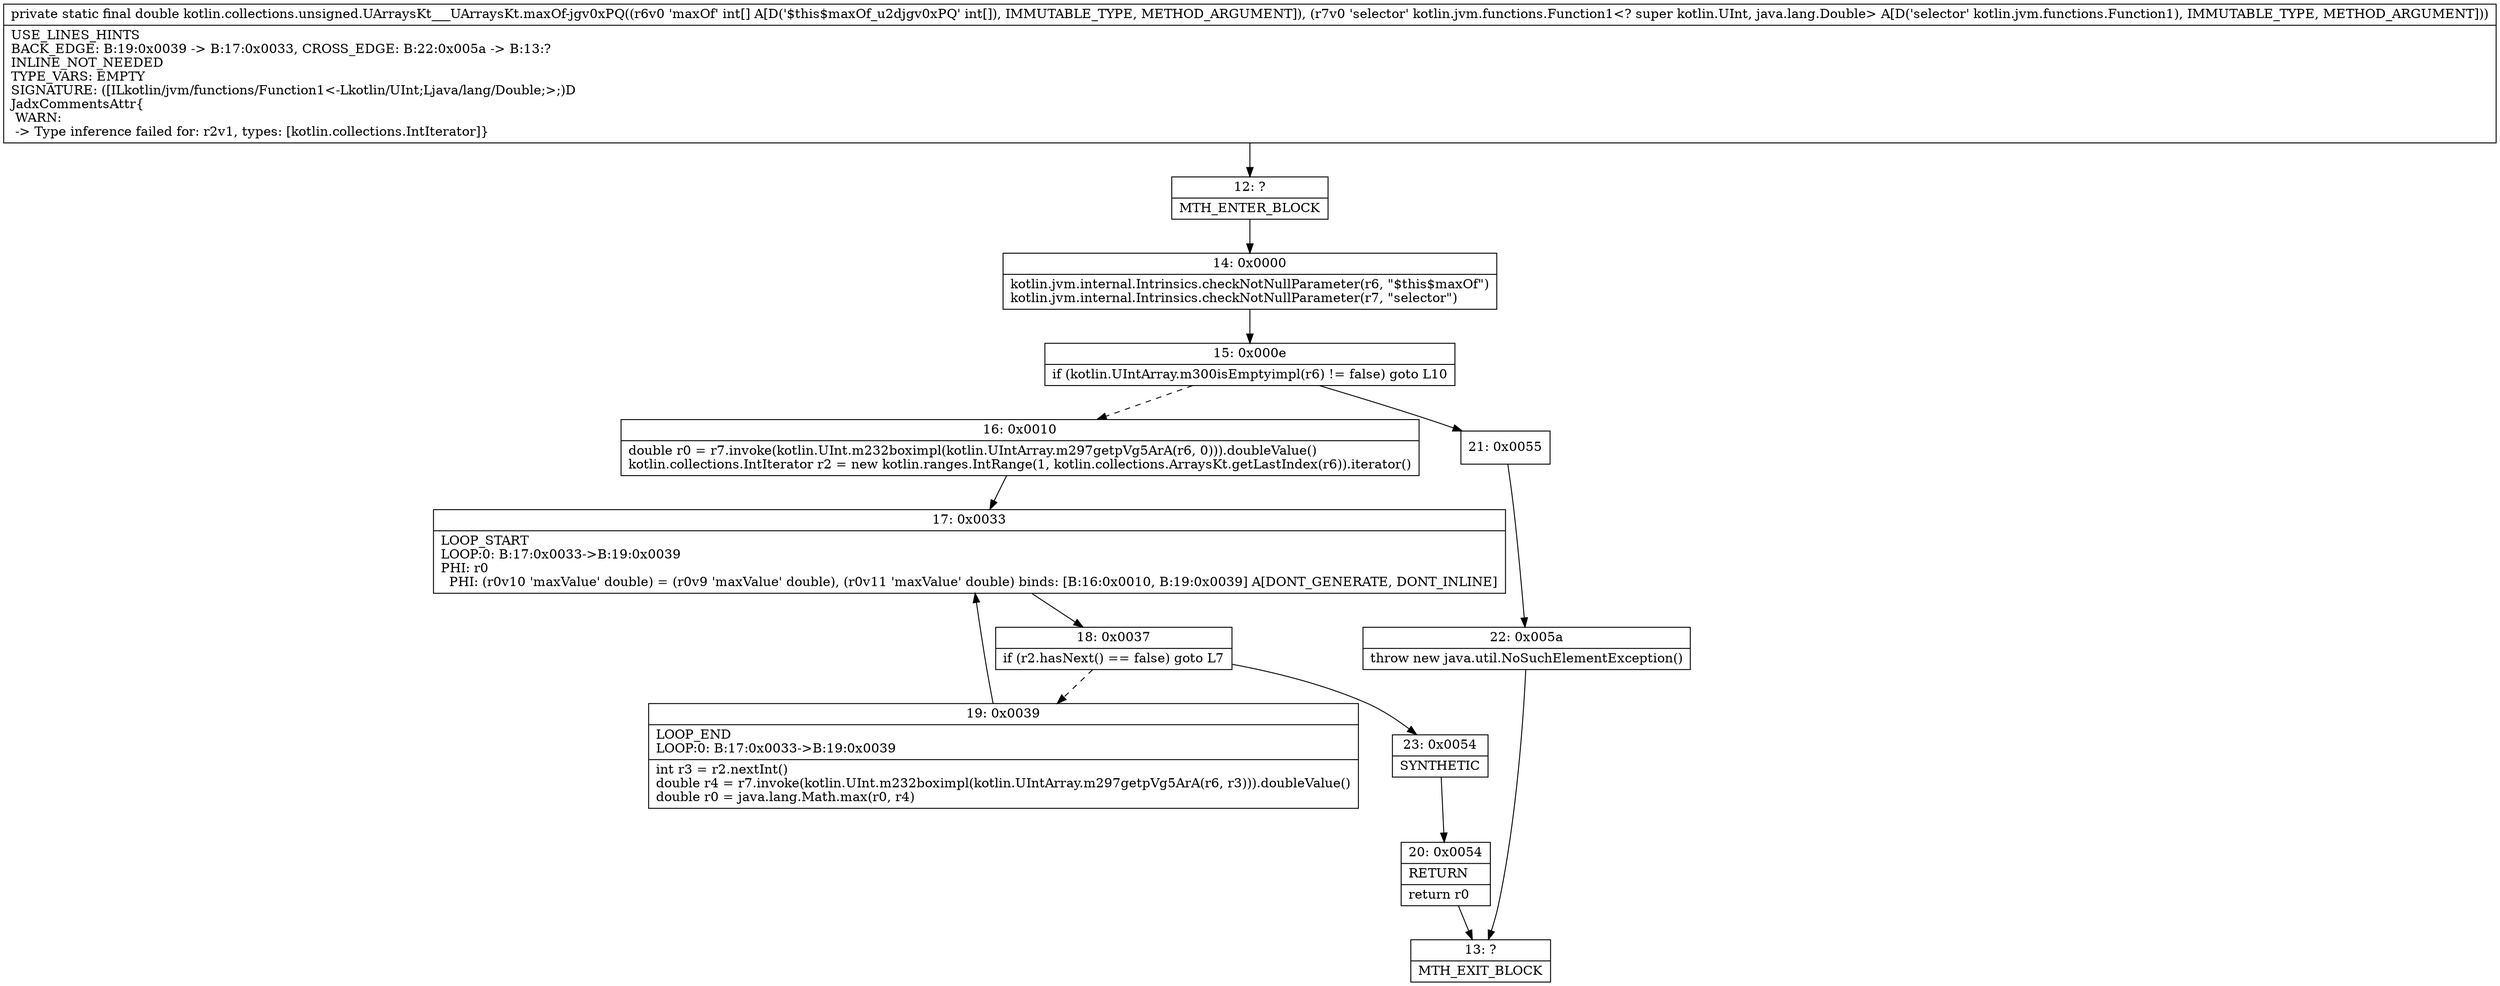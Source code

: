 digraph "CFG forkotlin.collections.unsigned.UArraysKt___UArraysKt.maxOf\-jgv0xPQ([ILkotlin\/jvm\/functions\/Function1;)D" {
Node_12 [shape=record,label="{12\:\ ?|MTH_ENTER_BLOCK\l}"];
Node_14 [shape=record,label="{14\:\ 0x0000|kotlin.jvm.internal.Intrinsics.checkNotNullParameter(r6, \"$this$maxOf\")\lkotlin.jvm.internal.Intrinsics.checkNotNullParameter(r7, \"selector\")\l}"];
Node_15 [shape=record,label="{15\:\ 0x000e|if (kotlin.UIntArray.m300isEmptyimpl(r6) != false) goto L10\l}"];
Node_16 [shape=record,label="{16\:\ 0x0010|double r0 = r7.invoke(kotlin.UInt.m232boximpl(kotlin.UIntArray.m297getpVg5ArA(r6, 0))).doubleValue()\lkotlin.collections.IntIterator r2 = new kotlin.ranges.IntRange(1, kotlin.collections.ArraysKt.getLastIndex(r6)).iterator()\l}"];
Node_17 [shape=record,label="{17\:\ 0x0033|LOOP_START\lLOOP:0: B:17:0x0033\-\>B:19:0x0039\lPHI: r0 \l  PHI: (r0v10 'maxValue' double) = (r0v9 'maxValue' double), (r0v11 'maxValue' double) binds: [B:16:0x0010, B:19:0x0039] A[DONT_GENERATE, DONT_INLINE]\l}"];
Node_18 [shape=record,label="{18\:\ 0x0037|if (r2.hasNext() == false) goto L7\l}"];
Node_19 [shape=record,label="{19\:\ 0x0039|LOOP_END\lLOOP:0: B:17:0x0033\-\>B:19:0x0039\l|int r3 = r2.nextInt()\ldouble r4 = r7.invoke(kotlin.UInt.m232boximpl(kotlin.UIntArray.m297getpVg5ArA(r6, r3))).doubleValue()\ldouble r0 = java.lang.Math.max(r0, r4)\l}"];
Node_23 [shape=record,label="{23\:\ 0x0054|SYNTHETIC\l}"];
Node_20 [shape=record,label="{20\:\ 0x0054|RETURN\l|return r0\l}"];
Node_13 [shape=record,label="{13\:\ ?|MTH_EXIT_BLOCK\l}"];
Node_21 [shape=record,label="{21\:\ 0x0055}"];
Node_22 [shape=record,label="{22\:\ 0x005a|throw new java.util.NoSuchElementException()\l}"];
MethodNode[shape=record,label="{private static final double kotlin.collections.unsigned.UArraysKt___UArraysKt.maxOf\-jgv0xPQ((r6v0 'maxOf' int[] A[D('$this$maxOf_u2djgv0xPQ' int[]), IMMUTABLE_TYPE, METHOD_ARGUMENT]), (r7v0 'selector' kotlin.jvm.functions.Function1\<? super kotlin.UInt, java.lang.Double\> A[D('selector' kotlin.jvm.functions.Function1), IMMUTABLE_TYPE, METHOD_ARGUMENT]))  | USE_LINES_HINTS\lBACK_EDGE: B:19:0x0039 \-\> B:17:0x0033, CROSS_EDGE: B:22:0x005a \-\> B:13:?\lINLINE_NOT_NEEDED\lTYPE_VARS: EMPTY\lSIGNATURE: ([ILkotlin\/jvm\/functions\/Function1\<\-Lkotlin\/UInt;Ljava\/lang\/Double;\>;)D\lJadxCommentsAttr\{\l WARN: \l \-\> Type inference failed for: r2v1, types: [kotlin.collections.IntIterator]\}\l}"];
MethodNode -> Node_12;Node_12 -> Node_14;
Node_14 -> Node_15;
Node_15 -> Node_16[style=dashed];
Node_15 -> Node_21;
Node_16 -> Node_17;
Node_17 -> Node_18;
Node_18 -> Node_19[style=dashed];
Node_18 -> Node_23;
Node_19 -> Node_17;
Node_23 -> Node_20;
Node_20 -> Node_13;
Node_21 -> Node_22;
Node_22 -> Node_13;
}

